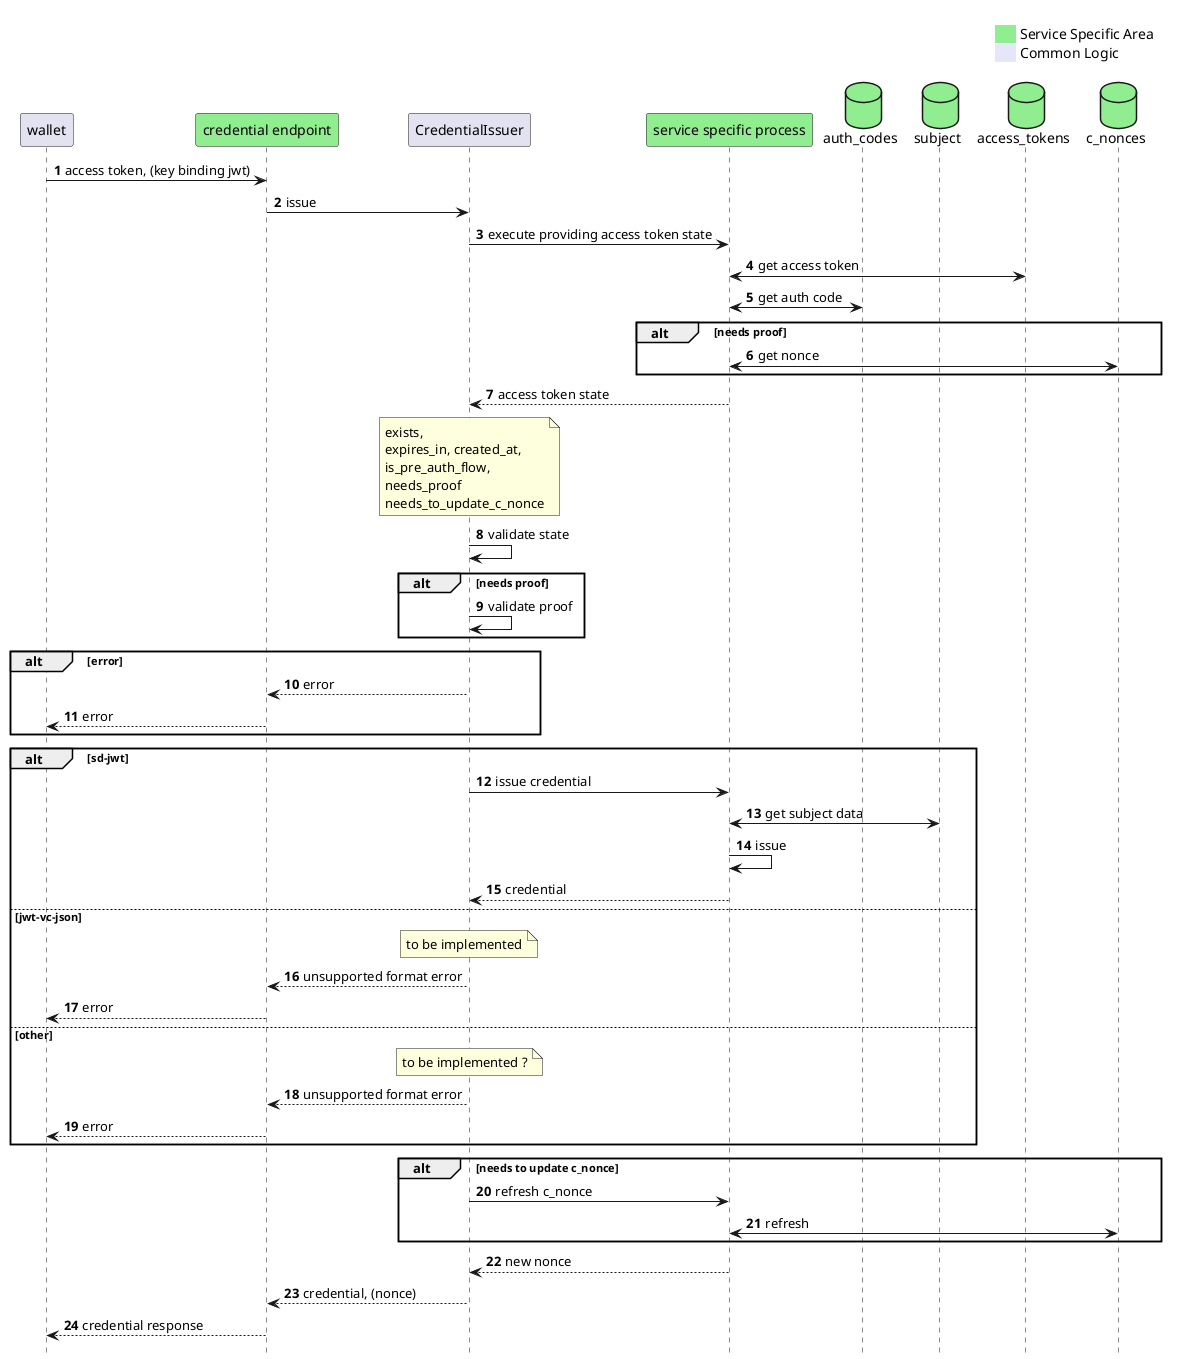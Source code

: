 ```puml
@startuml
autonumber
hide footbox

skinparam legendBackgroundColor #FFFFFF
skinparam legendBorderColor #FFFFFF
legend top right
    <#FFFFFF,#FFFFFF>|<#lightgreen>     | Service Specific Area|
    |<#e6e6fa>      | Common Logic |
end legend

participant wallet
participant cred_endpoint as "credential endpoint" #lightgreen
participant common_logic1 as "CredentialIssuer"
participant servicer_logic1 as "service specific process" #lightgreen
database auth_codes #lightgreen
database auth_target as "subject" #lightgreen
database access_tokens #lightgreen
database c_nonces #lightgreen

wallet -> cred_endpoint: access token, (key binding jwt)
cred_endpoint -> common_logic1: issue
common_logic1 -> servicer_logic1: execute providing access token state
servicer_logic1 <-> access_tokens: get access token
servicer_logic1 <-> auth_codes: get auth code
alt needs proof
  servicer_logic1 <-> c_nonces: get nonce
end
servicer_logic1 --> common_logic1: access token state
note over common_logic1
  exists,
  expires_in, created_at,
  is_pre_auth_flow,
  needs_proof
  needs_to_update_c_nonce
end note
common_logic1 -> common_logic1: validate state
alt needs proof
  common_logic1 -> common_logic1: validate proof
end
alt error
  common_logic1 --> cred_endpoint: error
  cred_endpoint --> wallet: error
end
alt sd-jwt
  common_logic1 -> servicer_logic1: issue credential
  servicer_logic1 <-> auth_target: get subject data
  servicer_logic1 -> servicer_logic1: issue
  servicer_logic1 --> common_logic1: credential
else jwt-vc-json
  note over common_logic1
    to be implemented
  end note
  common_logic1 --> cred_endpoint: unsupported format error
  cred_endpoint --> wallet: error
else other
  note over common_logic1
    to be implemented ?
  end note
  common_logic1 --> cred_endpoint: unsupported format error
  cred_endpoint --> wallet: error
end
alt needs to update c_nonce
  common_logic1 -> servicer_logic1: refresh c_nonce
  servicer_logic1 <-> c_nonces: refresh
end
servicer_logic1 --> common_logic1: new nonce
common_logic1 --> cred_endpoint: credential, (nonce)
cred_endpoint --> wallet: credential response

@enduml
```
